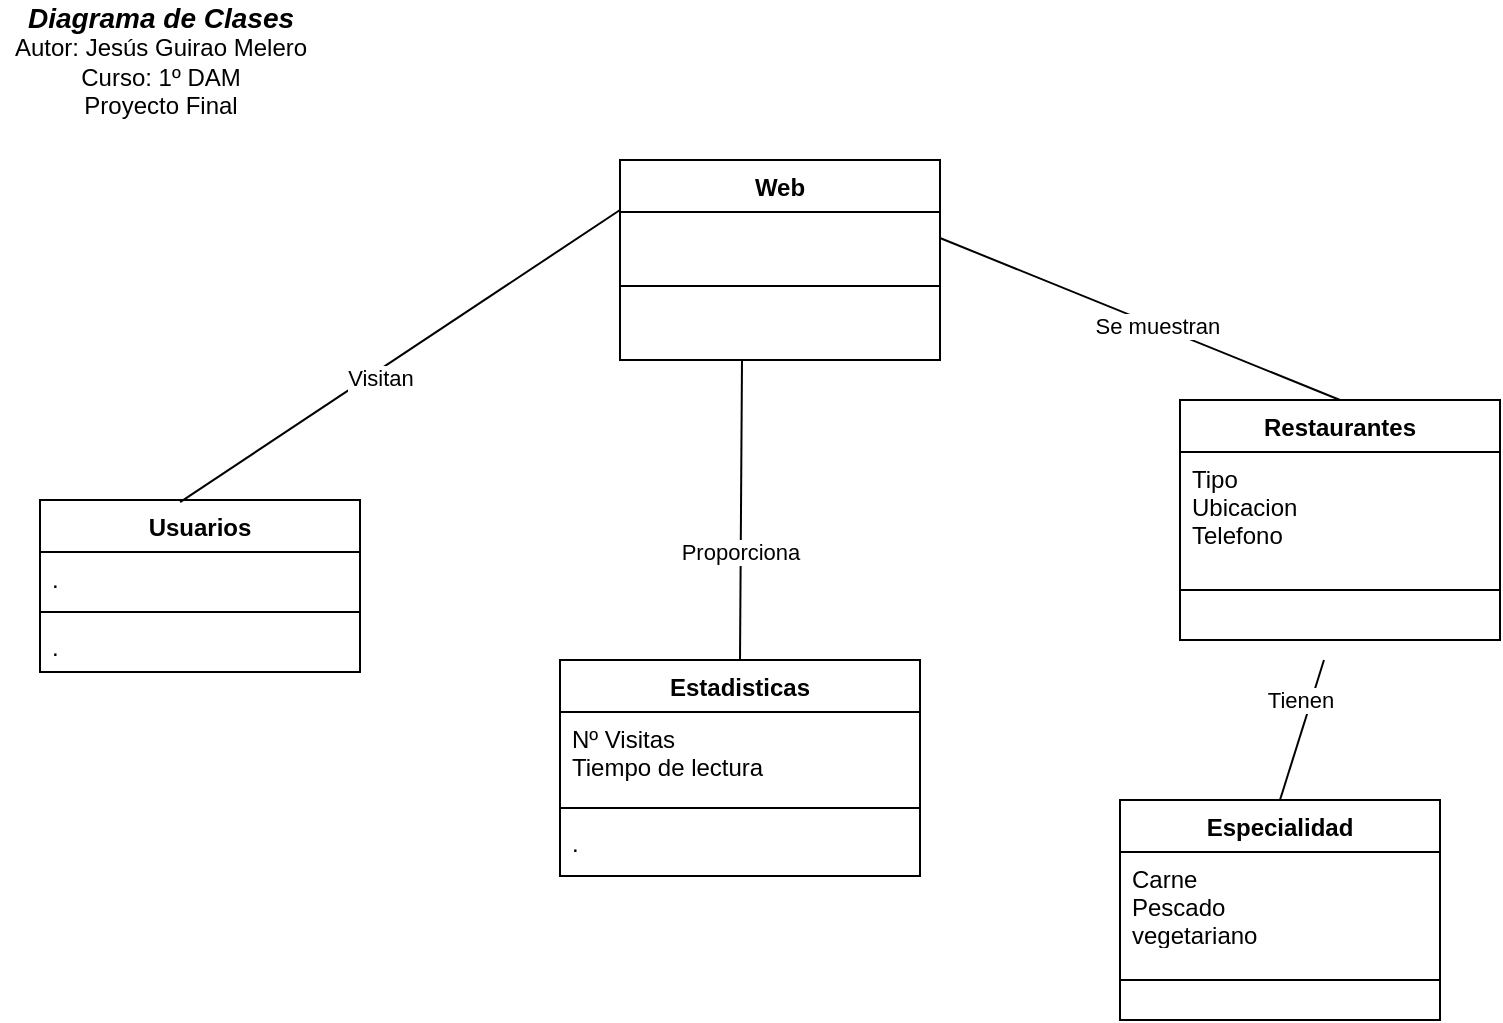 <mxfile version="14.1.8" type="device"><diagram id="r9DMdx0AcSmqmAcRSBKY" name="Página-1"><mxGraphModel dx="1086" dy="806" grid="1" gridSize="10" guides="1" tooltips="1" connect="1" arrows="1" fold="1" page="1" pageScale="1" pageWidth="827" pageHeight="1169" math="0" shadow="0"><root><mxCell id="0"/><mxCell id="1" parent="0"/><mxCell id="bjmEvzF6jKwKo95sXkEb-1" value="Web" style="swimlane;fontStyle=1;align=center;verticalAlign=top;childLayout=stackLayout;horizontal=1;startSize=26;horizontalStack=0;resizeParent=1;resizeParentMax=0;resizeLast=0;collapsible=1;marginBottom=0;" vertex="1" parent="1"><mxGeometry x="320" y="90" width="160" height="100" as="geometry"/></mxCell><mxCell id="bjmEvzF6jKwKo95sXkEb-3" value="" style="line;strokeWidth=1;fillColor=none;align=left;verticalAlign=middle;spacingTop=-1;spacingLeft=3;spacingRight=3;rotatable=0;labelPosition=right;points=[];portConstraint=eastwest;" vertex="1" parent="bjmEvzF6jKwKo95sXkEb-1"><mxGeometry y="26" width="160" height="74" as="geometry"/></mxCell><mxCell id="bjmEvzF6jKwKo95sXkEb-5" value="&lt;font style=&quot;font-size: 14px&quot;&gt;&lt;b&gt;&lt;i&gt;Diagrama de Clases&lt;/i&gt;&lt;/b&gt;&lt;/font&gt;&lt;br&gt;Autor: Jesús Guirao Melero&lt;br&gt;Curso: 1º DAM&lt;br&gt;Proyecto Final" style="text;html=1;align=center;verticalAlign=middle;resizable=0;points=[];autosize=1;" vertex="1" parent="1"><mxGeometry x="10" y="10" width="160" height="60" as="geometry"/></mxCell><mxCell id="bjmEvzF6jKwKo95sXkEb-6" value="Restaurantes" style="swimlane;fontStyle=1;align=center;verticalAlign=top;childLayout=stackLayout;horizontal=1;startSize=26;horizontalStack=0;resizeParent=1;resizeParentMax=0;resizeLast=0;collapsible=1;marginBottom=0;" vertex="1" parent="1"><mxGeometry x="600" y="210" width="160" height="120" as="geometry"/></mxCell><mxCell id="bjmEvzF6jKwKo95sXkEb-7" value="Tipo&#10;Ubicacion&#10;Telefono&#10;Web" style="text;strokeColor=none;fillColor=none;align=left;verticalAlign=top;spacingLeft=4;spacingRight=4;overflow=hidden;rotatable=0;points=[[0,0.5],[1,0.5]];portConstraint=eastwest;" vertex="1" parent="bjmEvzF6jKwKo95sXkEb-6"><mxGeometry y="26" width="160" height="44" as="geometry"/></mxCell><mxCell id="bjmEvzF6jKwKo95sXkEb-8" value="" style="line;strokeWidth=1;fillColor=none;align=left;verticalAlign=middle;spacingTop=-1;spacingLeft=3;spacingRight=3;rotatable=0;labelPosition=right;points=[];portConstraint=eastwest;" vertex="1" parent="bjmEvzF6jKwKo95sXkEb-6"><mxGeometry y="70" width="160" height="50" as="geometry"/></mxCell><mxCell id="bjmEvzF6jKwKo95sXkEb-10" value="Usuarios" style="swimlane;fontStyle=1;align=center;verticalAlign=top;childLayout=stackLayout;horizontal=1;startSize=26;horizontalStack=0;resizeParent=1;resizeParentMax=0;resizeLast=0;collapsible=1;marginBottom=0;" vertex="1" parent="1"><mxGeometry x="30" y="260" width="160" height="86" as="geometry"/></mxCell><mxCell id="bjmEvzF6jKwKo95sXkEb-11" value="." style="text;strokeColor=none;fillColor=none;align=left;verticalAlign=top;spacingLeft=4;spacingRight=4;overflow=hidden;rotatable=0;points=[[0,0.5],[1,0.5]];portConstraint=eastwest;" vertex="1" parent="bjmEvzF6jKwKo95sXkEb-10"><mxGeometry y="26" width="160" height="26" as="geometry"/></mxCell><mxCell id="bjmEvzF6jKwKo95sXkEb-12" value="" style="line;strokeWidth=1;fillColor=none;align=left;verticalAlign=middle;spacingTop=-1;spacingLeft=3;spacingRight=3;rotatable=0;labelPosition=right;points=[];portConstraint=eastwest;" vertex="1" parent="bjmEvzF6jKwKo95sXkEb-10"><mxGeometry y="52" width="160" height="8" as="geometry"/></mxCell><mxCell id="bjmEvzF6jKwKo95sXkEb-13" value="." style="text;strokeColor=none;fillColor=none;align=left;verticalAlign=top;spacingLeft=4;spacingRight=4;overflow=hidden;rotatable=0;points=[[0,0.5],[1,0.5]];portConstraint=eastwest;" vertex="1" parent="bjmEvzF6jKwKo95sXkEb-10"><mxGeometry y="60" width="160" height="26" as="geometry"/></mxCell><mxCell id="bjmEvzF6jKwKo95sXkEb-14" value="Estadisticas" style="swimlane;fontStyle=1;align=center;verticalAlign=top;childLayout=stackLayout;horizontal=1;startSize=26;horizontalStack=0;resizeParent=1;resizeParentMax=0;resizeLast=0;collapsible=1;marginBottom=0;" vertex="1" parent="1"><mxGeometry x="290" y="340" width="180" height="108" as="geometry"/></mxCell><mxCell id="bjmEvzF6jKwKo95sXkEb-15" value="Nº Visitas&#10;Tiempo de lectura&#10;" style="text;strokeColor=none;fillColor=none;align=left;verticalAlign=top;spacingLeft=4;spacingRight=4;overflow=hidden;rotatable=0;points=[[0,0.5],[1,0.5]];portConstraint=eastwest;" vertex="1" parent="bjmEvzF6jKwKo95sXkEb-14"><mxGeometry y="26" width="180" height="44" as="geometry"/></mxCell><mxCell id="bjmEvzF6jKwKo95sXkEb-16" value="" style="line;strokeWidth=1;fillColor=none;align=left;verticalAlign=middle;spacingTop=-1;spacingLeft=3;spacingRight=3;rotatable=0;labelPosition=right;points=[];portConstraint=eastwest;" vertex="1" parent="bjmEvzF6jKwKo95sXkEb-14"><mxGeometry y="70" width="180" height="8" as="geometry"/></mxCell><mxCell id="bjmEvzF6jKwKo95sXkEb-17" value="." style="text;strokeColor=none;fillColor=none;align=left;verticalAlign=top;spacingLeft=4;spacingRight=4;overflow=hidden;rotatable=0;points=[[0,0.5],[1,0.5]];portConstraint=eastwest;" vertex="1" parent="bjmEvzF6jKwKo95sXkEb-14"><mxGeometry y="78" width="180" height="30" as="geometry"/></mxCell><mxCell id="bjmEvzF6jKwKo95sXkEb-18" value="Especialidad" style="swimlane;fontStyle=1;align=center;verticalAlign=top;childLayout=stackLayout;horizontal=1;startSize=26;horizontalStack=0;resizeParent=1;resizeParentMax=0;resizeLast=0;collapsible=1;marginBottom=0;" vertex="1" parent="1"><mxGeometry x="570" y="410" width="160" height="110" as="geometry"/></mxCell><mxCell id="bjmEvzF6jKwKo95sXkEb-19" value="Carne&#10;Pescado&#10;vegetariano" style="text;strokeColor=none;fillColor=none;align=left;verticalAlign=top;spacingLeft=4;spacingRight=4;overflow=hidden;rotatable=0;points=[[0,0.5],[1,0.5]];portConstraint=eastwest;" vertex="1" parent="bjmEvzF6jKwKo95sXkEb-18"><mxGeometry y="26" width="160" height="44" as="geometry"/></mxCell><mxCell id="bjmEvzF6jKwKo95sXkEb-20" value="" style="line;strokeWidth=1;fillColor=none;align=left;verticalAlign=middle;spacingTop=-1;spacingLeft=3;spacingRight=3;rotatable=0;labelPosition=right;points=[];portConstraint=eastwest;" vertex="1" parent="bjmEvzF6jKwKo95sXkEb-18"><mxGeometry y="70" width="160" height="40" as="geometry"/></mxCell><mxCell id="bjmEvzF6jKwKo95sXkEb-22" value="" style="endArrow=none;html=1;entryX=1;entryY=0.5;entryDx=0;entryDy=0;exitX=0.5;exitY=0;exitDx=0;exitDy=0;" edge="1" parent="1" source="bjmEvzF6jKwKo95sXkEb-6"><mxGeometry width="50" height="50" relative="1" as="geometry"><mxPoint x="560" y="150" as="sourcePoint"/><mxPoint x="480" y="129" as="targetPoint"/></mxGeometry></mxCell><mxCell id="bjmEvzF6jKwKo95sXkEb-28" value="Se muestran&amp;nbsp;" style="edgeLabel;html=1;align=center;verticalAlign=middle;resizable=0;points=[];" vertex="1" connectable="0" parent="bjmEvzF6jKwKo95sXkEb-22"><mxGeometry x="-0.098" y="-1" relative="1" as="geometry"><mxPoint as="offset"/></mxGeometry></mxCell><mxCell id="bjmEvzF6jKwKo95sXkEb-25" value="" style="endArrow=none;html=1;strokeWidth=1;exitX=0.5;exitY=0;exitDx=0;exitDy=0;" edge="1" parent="1" source="bjmEvzF6jKwKo95sXkEb-18"><mxGeometry width="50" height="50" relative="1" as="geometry"><mxPoint x="610" y="370" as="sourcePoint"/><mxPoint x="672" y="340" as="targetPoint"/></mxGeometry></mxCell><mxCell id="bjmEvzF6jKwKo95sXkEb-27" value="Tienen" style="edgeLabel;html=1;align=center;verticalAlign=middle;resizable=0;points=[];" vertex="1" connectable="0" parent="bjmEvzF6jKwKo95sXkEb-25"><mxGeometry x="-0.588" y="1" relative="1" as="geometry"><mxPoint x="6.51" y="-35.39" as="offset"/></mxGeometry></mxCell><mxCell id="bjmEvzF6jKwKo95sXkEb-29" value="" style="endArrow=none;html=1;strokeWidth=1;exitX=0.5;exitY=0;exitDx=0;exitDy=0;" edge="1" parent="1" source="bjmEvzF6jKwKo95sXkEb-14"><mxGeometry width="50" height="50" relative="1" as="geometry"><mxPoint x="375" y="300" as="sourcePoint"/><mxPoint x="381" y="190" as="targetPoint"/></mxGeometry></mxCell><mxCell id="bjmEvzF6jKwKo95sXkEb-31" value="Proporciona" style="edgeLabel;html=1;align=center;verticalAlign=middle;resizable=0;points=[];" vertex="1" connectable="0" parent="bjmEvzF6jKwKo95sXkEb-29"><mxGeometry x="-0.272" y="1" relative="1" as="geometry"><mxPoint as="offset"/></mxGeometry></mxCell><mxCell id="bjmEvzF6jKwKo95sXkEb-32" value="" style="endArrow=none;html=1;strokeWidth=1;exitX=0.438;exitY=0.012;exitDx=0;exitDy=0;exitPerimeter=0;entryX=0;entryY=0.25;entryDx=0;entryDy=0;" edge="1" parent="1" source="bjmEvzF6jKwKo95sXkEb-10" target="bjmEvzF6jKwKo95sXkEb-1"><mxGeometry width="50" height="50" relative="1" as="geometry"><mxPoint x="130" y="240" as="sourcePoint"/><mxPoint x="180" y="190" as="targetPoint"/></mxGeometry></mxCell><mxCell id="bjmEvzF6jKwKo95sXkEb-33" value="Visitan" style="edgeLabel;html=1;align=center;verticalAlign=middle;resizable=0;points=[];" vertex="1" connectable="0" parent="bjmEvzF6jKwKo95sXkEb-32"><mxGeometry x="-0.105" y="-3" relative="1" as="geometry"><mxPoint as="offset"/></mxGeometry></mxCell></root></mxGraphModel></diagram></mxfile>